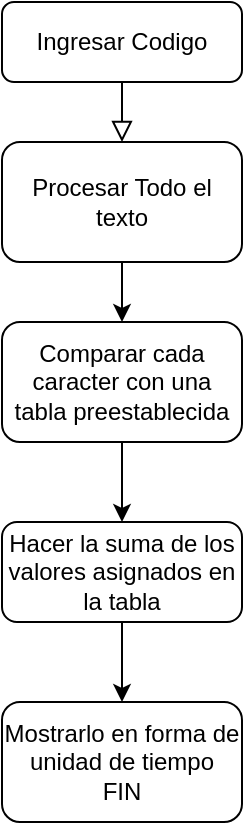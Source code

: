 <mxfile version="14.6.13" type="device"><diagram id="C5RBs43oDa-KdzZeNtuy" name="Page-1"><mxGraphModel dx="868" dy="550" grid="1" gridSize="10" guides="1" tooltips="1" connect="1" arrows="1" fold="1" page="1" pageScale="1" pageWidth="827" pageHeight="1169" math="0" shadow="0"><root><mxCell id="WIyWlLk6GJQsqaUBKTNV-0"/><mxCell id="WIyWlLk6GJQsqaUBKTNV-1" parent="WIyWlLk6GJQsqaUBKTNV-0"/><mxCell id="WIyWlLk6GJQsqaUBKTNV-2" value="" style="rounded=0;html=1;jettySize=auto;orthogonalLoop=1;fontSize=11;endArrow=block;endFill=0;endSize=8;strokeWidth=1;shadow=0;labelBackgroundColor=none;edgeStyle=orthogonalEdgeStyle;entryX=0.5;entryY=0;entryDx=0;entryDy=0;" parent="WIyWlLk6GJQsqaUBKTNV-1" source="WIyWlLk6GJQsqaUBKTNV-3" target="Y3O5WdIMFMClhmg7qb6V-0" edge="1"><mxGeometry relative="1" as="geometry"/></mxCell><mxCell id="WIyWlLk6GJQsqaUBKTNV-3" value="Ingresar Codigo" style="rounded=1;whiteSpace=wrap;html=1;fontSize=12;glass=0;strokeWidth=1;shadow=0;" parent="WIyWlLk6GJQsqaUBKTNV-1" vertex="1"><mxGeometry x="340" y="70" width="120" height="40" as="geometry"/></mxCell><mxCell id="Y3O5WdIMFMClhmg7qb6V-2" style="edgeStyle=orthogonalEdgeStyle;rounded=0;orthogonalLoop=1;jettySize=auto;html=1;exitX=0.5;exitY=1;exitDx=0;exitDy=0;entryX=0.5;entryY=0;entryDx=0;entryDy=0;" edge="1" parent="WIyWlLk6GJQsqaUBKTNV-1" source="Y3O5WdIMFMClhmg7qb6V-0" target="Y3O5WdIMFMClhmg7qb6V-1"><mxGeometry relative="1" as="geometry"/></mxCell><mxCell id="Y3O5WdIMFMClhmg7qb6V-0" value="Procesar Todo el texto" style="rounded=1;whiteSpace=wrap;html=1;" vertex="1" parent="WIyWlLk6GJQsqaUBKTNV-1"><mxGeometry x="340" y="140" width="120" height="60" as="geometry"/></mxCell><mxCell id="Y3O5WdIMFMClhmg7qb6V-5" style="edgeStyle=orthogonalEdgeStyle;rounded=0;orthogonalLoop=1;jettySize=auto;html=1;exitX=0.5;exitY=1;exitDx=0;exitDy=0;entryX=0.5;entryY=0;entryDx=0;entryDy=0;" edge="1" parent="WIyWlLk6GJQsqaUBKTNV-1" source="Y3O5WdIMFMClhmg7qb6V-1" target="Y3O5WdIMFMClhmg7qb6V-3"><mxGeometry relative="1" as="geometry"/></mxCell><mxCell id="Y3O5WdIMFMClhmg7qb6V-1" value="Comparar cada caracter con una tabla preestablecida" style="rounded=1;whiteSpace=wrap;html=1;" vertex="1" parent="WIyWlLk6GJQsqaUBKTNV-1"><mxGeometry x="340" y="230" width="120" height="60" as="geometry"/></mxCell><mxCell id="Y3O5WdIMFMClhmg7qb6V-7" style="edgeStyle=orthogonalEdgeStyle;rounded=0;orthogonalLoop=1;jettySize=auto;html=1;entryX=0.5;entryY=0;entryDx=0;entryDy=0;" edge="1" parent="WIyWlLk6GJQsqaUBKTNV-1" source="Y3O5WdIMFMClhmg7qb6V-3" target="Y3O5WdIMFMClhmg7qb6V-6"><mxGeometry relative="1" as="geometry"/></mxCell><mxCell id="Y3O5WdIMFMClhmg7qb6V-3" value="Hacer la suma de los valores asignados en la tabla" style="rounded=1;whiteSpace=wrap;html=1;" vertex="1" parent="WIyWlLk6GJQsqaUBKTNV-1"><mxGeometry x="340" y="330" width="120" height="50" as="geometry"/></mxCell><mxCell id="Y3O5WdIMFMClhmg7qb6V-6" value="Mostrarlo en forma de unidad de tiempo&lt;br&gt;FIN" style="rounded=1;whiteSpace=wrap;html=1;" vertex="1" parent="WIyWlLk6GJQsqaUBKTNV-1"><mxGeometry x="340" y="420" width="120" height="60" as="geometry"/></mxCell></root></mxGraphModel></diagram></mxfile>